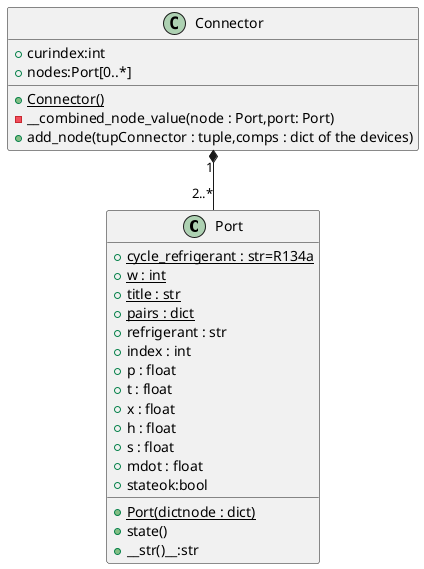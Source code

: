 @startuml
class Port {
 + {static} cycle_refrigerant : str=R134a
 + {static} w : int
 + {static} title : str
 + {static} pairs : dict
 + refrigerant : str
 + index : int
 + p : float
 + t : float
 + x : float
 + h : float
 + s : float
 + mdot : float
 + stateok:bool
 + {static} Port(dictnode : dict)
 + state()
 + __str()__:str
}
class Connector {
  + curindex:int
  + nodes:Port[0..*]
  + {static} Connector()
  - __combined_node_value(node : Port,port: Port)
  + add_node(tupConnector : tuple,comps : dict of the devices)
}
Connector"1" *-- "2..*" Port
@enduml


